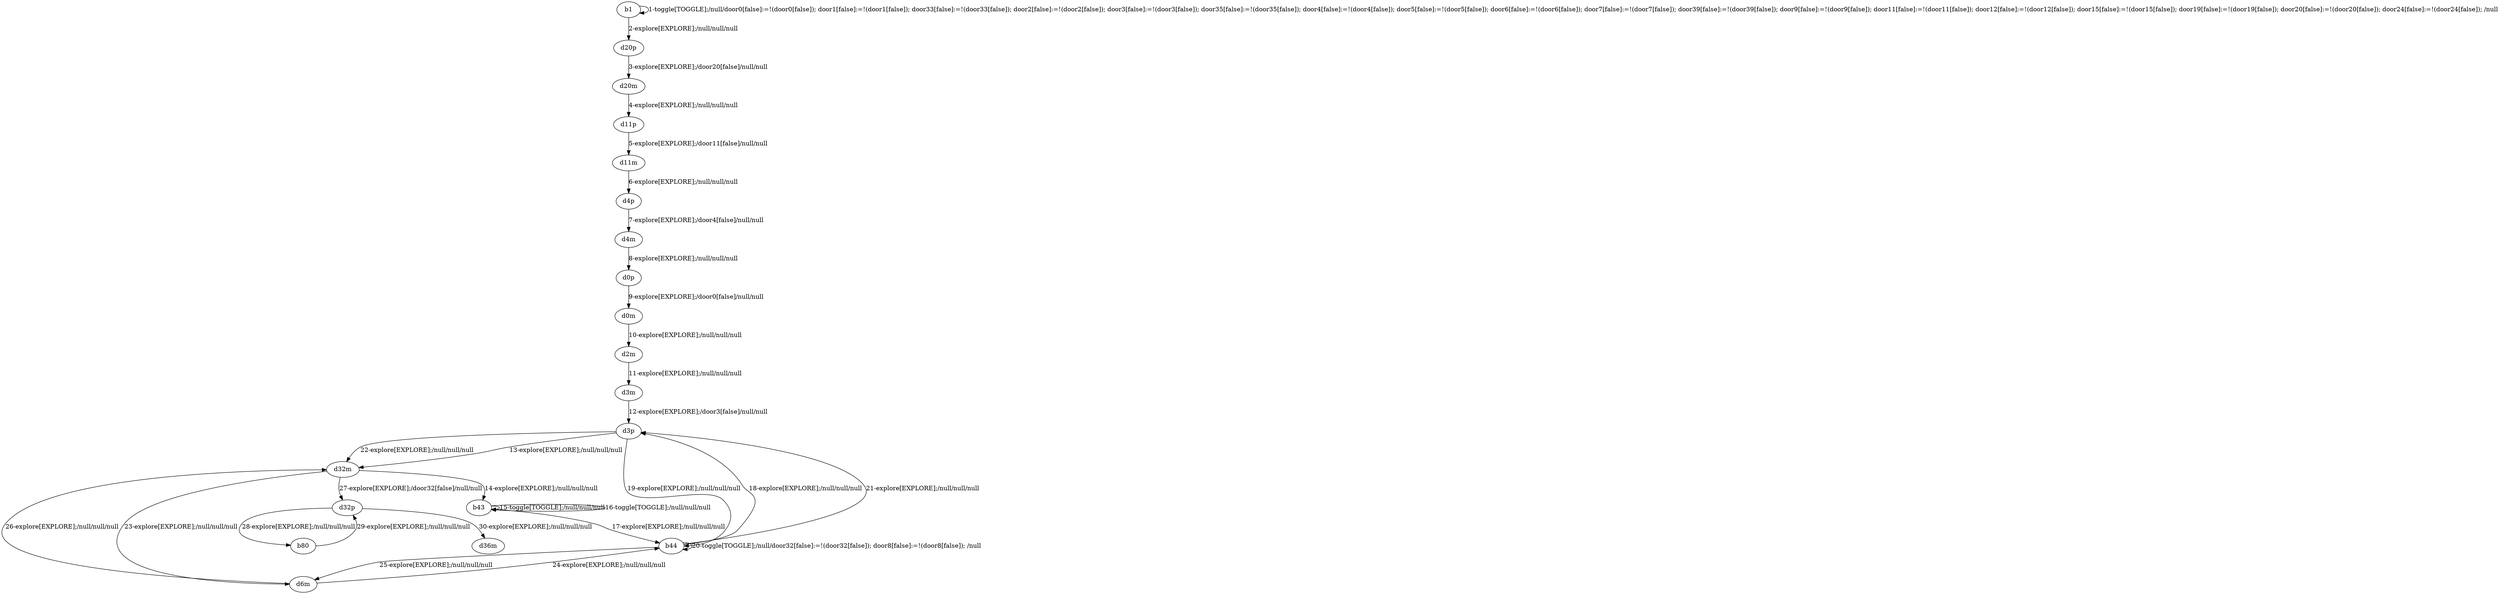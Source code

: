 # Total number of goals covered by this test: 1
# d6m --> d32m

digraph g {
"b1" -> "b1" [label = "1-toggle[TOGGLE];/null/door0[false]:=!(door0[false]); door1[false]:=!(door1[false]); door33[false]:=!(door33[false]); door2[false]:=!(door2[false]); door3[false]:=!(door3[false]); door35[false]:=!(door35[false]); door4[false]:=!(door4[false]); door5[false]:=!(door5[false]); door6[false]:=!(door6[false]); door7[false]:=!(door7[false]); door39[false]:=!(door39[false]); door9[false]:=!(door9[false]); door11[false]:=!(door11[false]); door12[false]:=!(door12[false]); door15[false]:=!(door15[false]); door19[false]:=!(door19[false]); door20[false]:=!(door20[false]); door24[false]:=!(door24[false]); /null"];
"b1" -> "d20p" [label = "2-explore[EXPLORE];/null/null/null"];
"d20p" -> "d20m" [label = "3-explore[EXPLORE];/door20[false]/null/null"];
"d20m" -> "d11p" [label = "4-explore[EXPLORE];/null/null/null"];
"d11p" -> "d11m" [label = "5-explore[EXPLORE];/door11[false]/null/null"];
"d11m" -> "d4p" [label = "6-explore[EXPLORE];/null/null/null"];
"d4p" -> "d4m" [label = "7-explore[EXPLORE];/door4[false]/null/null"];
"d4m" -> "d0p" [label = "8-explore[EXPLORE];/null/null/null"];
"d0p" -> "d0m" [label = "9-explore[EXPLORE];/door0[false]/null/null"];
"d0m" -> "d2m" [label = "10-explore[EXPLORE];/null/null/null"];
"d2m" -> "d3m" [label = "11-explore[EXPLORE];/null/null/null"];
"d3m" -> "d3p" [label = "12-explore[EXPLORE];/door3[false]/null/null"];
"d3p" -> "d32m" [label = "13-explore[EXPLORE];/null/null/null"];
"d32m" -> "b43" [label = "14-explore[EXPLORE];/null/null/null"];
"b43" -> "b43" [label = "15-toggle[TOGGLE];/null/null/null"];
"b43" -> "b43" [label = "16-toggle[TOGGLE];/null/null/null"];
"b43" -> "b44" [label = "17-explore[EXPLORE];/null/null/null"];
"b44" -> "d3p" [label = "18-explore[EXPLORE];/null/null/null"];
"d3p" -> "b44" [label = "19-explore[EXPLORE];/null/null/null"];
"b44" -> "b44" [label = "20-toggle[TOGGLE];/null/door32[false]:=!(door32[false]); door8[false]:=!(door8[false]); /null"];
"b44" -> "d3p" [label = "21-explore[EXPLORE];/null/null/null"];
"d3p" -> "d32m" [label = "22-explore[EXPLORE];/null/null/null"];
"d32m" -> "d6m" [label = "23-explore[EXPLORE];/null/null/null"];
"d6m" -> "b44" [label = "24-explore[EXPLORE];/null/null/null"];
"b44" -> "d6m" [label = "25-explore[EXPLORE];/null/null/null"];
"d6m" -> "d32m" [label = "26-explore[EXPLORE];/null/null/null"];
"d32m" -> "d32p" [label = "27-explore[EXPLORE];/door32[false]/null/null"];
"d32p" -> "b80" [label = "28-explore[EXPLORE];/null/null/null"];
"b80" -> "d32p" [label = "29-explore[EXPLORE];/null/null/null"];
"d32p" -> "d36m" [label = "30-explore[EXPLORE];/null/null/null"];
}